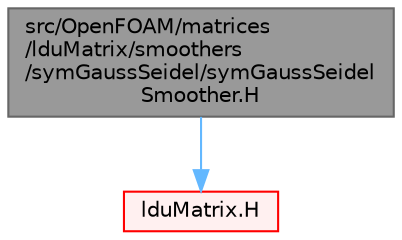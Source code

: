 digraph "src/OpenFOAM/matrices/lduMatrix/smoothers/symGaussSeidel/symGaussSeidelSmoother.H"
{
 // LATEX_PDF_SIZE
  bgcolor="transparent";
  edge [fontname=Helvetica,fontsize=10,labelfontname=Helvetica,labelfontsize=10];
  node [fontname=Helvetica,fontsize=10,shape=box,height=0.2,width=0.4];
  Node1 [id="Node000001",label="src/OpenFOAM/matrices\l/lduMatrix/smoothers\l/symGaussSeidel/symGaussSeidel\lSmoother.H",height=0.2,width=0.4,color="gray40", fillcolor="grey60", style="filled", fontcolor="black",tooltip=" "];
  Node1 -> Node2 [id="edge1_Node000001_Node000002",color="steelblue1",style="solid",tooltip=" "];
  Node2 [id="Node000002",label="lduMatrix.H",height=0.2,width=0.4,color="red", fillcolor="#FFF0F0", style="filled",URL="$lduMatrix_8H.html",tooltip=" "];
}
